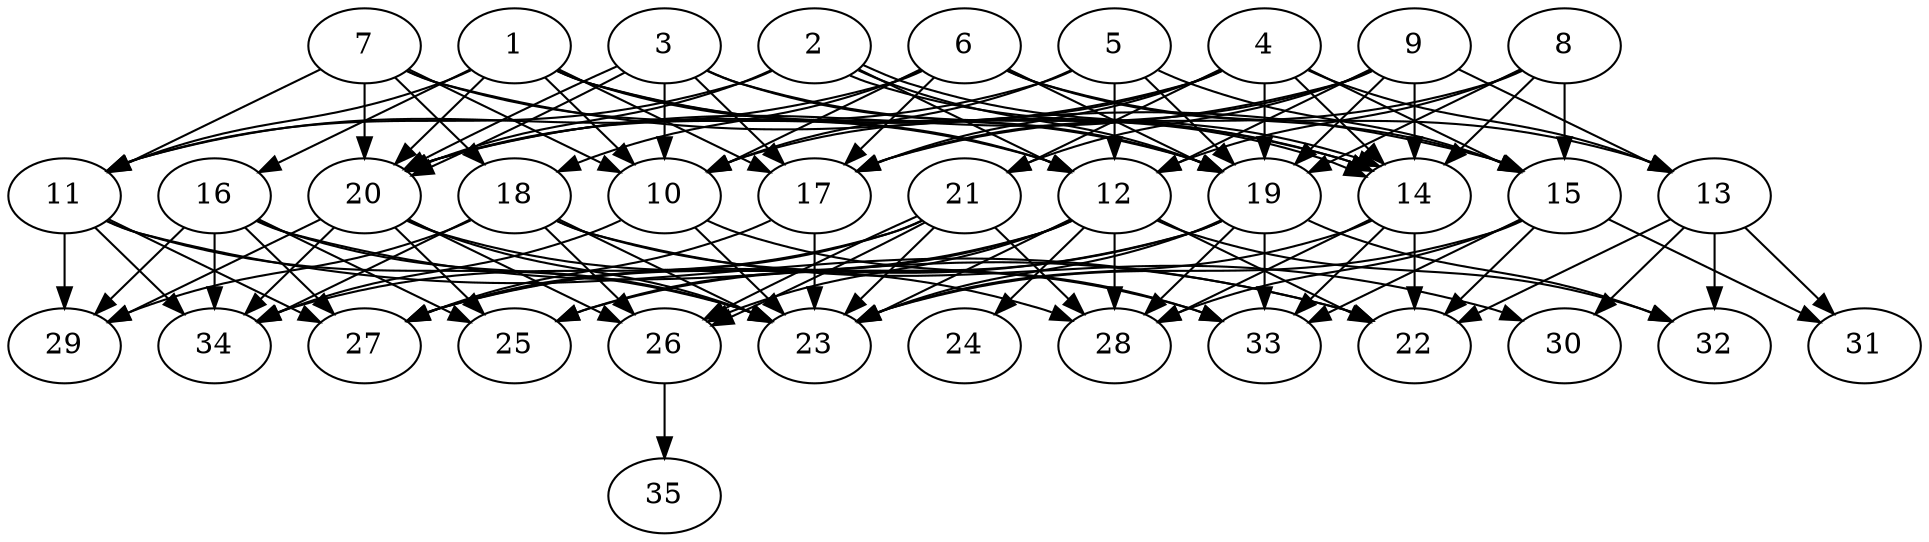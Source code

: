 // DAG automatically generated by daggen at Thu Oct  3 14:05:37 2019
// ./daggen --dot -n 35 --ccr 0.3 --fat 0.7 --regular 0.7 --density 0.9 --mindata 5242880 --maxdata 52428800 
digraph G {
  1 [size="159986347", alpha="0.05", expect_size="47995904"] 
  1 -> 10 [size ="47995904"]
  1 -> 11 [size ="47995904"]
  1 -> 12 [size ="47995904"]
  1 -> 14 [size ="47995904"]
  1 -> 16 [size ="47995904"]
  1 -> 17 [size ="47995904"]
  1 -> 19 [size ="47995904"]
  1 -> 20 [size ="47995904"]
  2 [size="52329813", alpha="0.16", expect_size="15698944"] 
  2 -> 11 [size ="15698944"]
  2 -> 12 [size ="15698944"]
  2 -> 14 [size ="15698944"]
  2 -> 14 [size ="15698944"]
  2 -> 19 [size ="15698944"]
  2 -> 20 [size ="15698944"]
  3 [size="141154987", alpha="0.08", expect_size="42346496"] 
  3 -> 10 [size ="42346496"]
  3 -> 14 [size ="42346496"]
  3 -> 17 [size ="42346496"]
  3 -> 19 [size ="42346496"]
  3 -> 20 [size ="42346496"]
  3 -> 20 [size ="42346496"]
  4 [size="173451947", alpha="0.16", expect_size="52035584"] 
  4 -> 10 [size ="52035584"]
  4 -> 13 [size ="52035584"]
  4 -> 14 [size ="52035584"]
  4 -> 15 [size ="52035584"]
  4 -> 17 [size ="52035584"]
  4 -> 19 [size ="52035584"]
  4 -> 20 [size ="52035584"]
  4 -> 21 [size ="52035584"]
  5 [size="25070933", alpha="0.19", expect_size="7521280"] 
  5 -> 10 [size ="7521280"]
  5 -> 12 [size ="7521280"]
  5 -> 15 [size ="7521280"]
  5 -> 19 [size ="7521280"]
  5 -> 20 [size ="7521280"]
  6 [size="70758400", alpha="0.09", expect_size="21227520"] 
  6 -> 10 [size ="21227520"]
  6 -> 11 [size ="21227520"]
  6 -> 13 [size ="21227520"]
  6 -> 15 [size ="21227520"]
  6 -> 17 [size ="21227520"]
  6 -> 18 [size ="21227520"]
  6 -> 19 [size ="21227520"]
  7 [size="26716160", alpha="0.08", expect_size="8014848"] 
  7 -> 10 [size ="8014848"]
  7 -> 11 [size ="8014848"]
  7 -> 12 [size ="8014848"]
  7 -> 15 [size ="8014848"]
  7 -> 18 [size ="8014848"]
  7 -> 20 [size ="8014848"]
  8 [size="40635733", alpha="0.05", expect_size="12190720"] 
  8 -> 12 [size ="12190720"]
  8 -> 14 [size ="12190720"]
  8 -> 15 [size ="12190720"]
  8 -> 17 [size ="12190720"]
  8 -> 19 [size ="12190720"]
  9 [size="22022827", alpha="0.18", expect_size="6606848"] 
  9 -> 12 [size ="6606848"]
  9 -> 13 [size ="6606848"]
  9 -> 14 [size ="6606848"]
  9 -> 17 [size ="6606848"]
  9 -> 19 [size ="6606848"]
  9 -> 20 [size ="6606848"]
  9 -> 21 [size ="6606848"]
  10 [size="55193600", alpha="0.11", expect_size="16558080"] 
  10 -> 23 [size ="16558080"]
  10 -> 33 [size ="16558080"]
  10 -> 34 [size ="16558080"]
  11 [size="102314667", alpha="0.07", expect_size="30694400"] 
  11 -> 22 [size ="30694400"]
  11 -> 23 [size ="30694400"]
  11 -> 27 [size ="30694400"]
  11 -> 29 [size ="30694400"]
  11 -> 34 [size ="30694400"]
  12 [size="144462507", alpha="0.17", expect_size="43338752"] 
  12 -> 22 [size ="43338752"]
  12 -> 23 [size ="43338752"]
  12 -> 24 [size ="43338752"]
  12 -> 25 [size ="43338752"]
  12 -> 26 [size ="43338752"]
  12 -> 27 [size ="43338752"]
  12 -> 28 [size ="43338752"]
  12 -> 32 [size ="43338752"]
  13 [size="110602240", alpha="0.12", expect_size="33180672"] 
  13 -> 22 [size ="33180672"]
  13 -> 30 [size ="33180672"]
  13 -> 31 [size ="33180672"]
  13 -> 32 [size ="33180672"]
  14 [size="174318933", alpha="0.13", expect_size="52295680"] 
  14 -> 22 [size ="52295680"]
  14 -> 23 [size ="52295680"]
  14 -> 28 [size ="52295680"]
  14 -> 33 [size ="52295680"]
  15 [size="145715200", alpha="0.08", expect_size="43714560"] 
  15 -> 22 [size ="43714560"]
  15 -> 23 [size ="43714560"]
  15 -> 28 [size ="43714560"]
  15 -> 31 [size ="43714560"]
  15 -> 33 [size ="43714560"]
  16 [size="136765440", alpha="0.14", expect_size="41029632"] 
  16 -> 22 [size ="41029632"]
  16 -> 23 [size ="41029632"]
  16 -> 25 [size ="41029632"]
  16 -> 27 [size ="41029632"]
  16 -> 29 [size ="41029632"]
  16 -> 34 [size ="41029632"]
  17 [size="46496427", alpha="0.04", expect_size="13948928"] 
  17 -> 23 [size ="13948928"]
  17 -> 27 [size ="13948928"]
  18 [size="108602027", alpha="0.17", expect_size="32580608"] 
  18 -> 23 [size ="32580608"]
  18 -> 26 [size ="32580608"]
  18 -> 29 [size ="32580608"]
  18 -> 30 [size ="32580608"]
  18 -> 33 [size ="32580608"]
  18 -> 34 [size ="32580608"]
  19 [size="148480000", alpha="0.17", expect_size="44544000"] 
  19 -> 23 [size ="44544000"]
  19 -> 25 [size ="44544000"]
  19 -> 27 [size ="44544000"]
  19 -> 28 [size ="44544000"]
  19 -> 32 [size ="44544000"]
  19 -> 33 [size ="44544000"]
  20 [size="133662720", alpha="0.09", expect_size="40098816"] 
  20 -> 23 [size ="40098816"]
  20 -> 25 [size ="40098816"]
  20 -> 26 [size ="40098816"]
  20 -> 28 [size ="40098816"]
  20 -> 29 [size ="40098816"]
  20 -> 34 [size ="40098816"]
  21 [size="65785173", alpha="0.19", expect_size="19735552"] 
  21 -> 23 [size ="19735552"]
  21 -> 26 [size ="19735552"]
  21 -> 26 [size ="19735552"]
  21 -> 27 [size ="19735552"]
  21 -> 28 [size ="19735552"]
  21 -> 34 [size ="19735552"]
  22 [size="119804587", alpha="0.14", expect_size="35941376"] 
  23 [size="97942187", alpha="0.05", expect_size="29382656"] 
  24 [size="36321280", alpha="0.15", expect_size="10896384"] 
  25 [size="136011093", alpha="0.07", expect_size="40803328"] 
  26 [size="42656427", alpha="0.05", expect_size="12796928"] 
  26 -> 35 [size ="12796928"]
  27 [size="152620373", alpha="0.04", expect_size="45786112"] 
  28 [size="28078080", alpha="0.07", expect_size="8423424"] 
  29 [size="159365120", alpha="0.10", expect_size="47809536"] 
  30 [size="133567147", alpha="0.17", expect_size="40070144"] 
  31 [size="47418027", alpha="0.16", expect_size="14225408"] 
  32 [size="43431253", alpha="0.10", expect_size="13029376"] 
  33 [size="156456960", alpha="0.17", expect_size="46937088"] 
  34 [size="38321493", alpha="0.03", expect_size="11496448"] 
  35 [size="159573333", alpha="0.06", expect_size="47872000"] 
}
